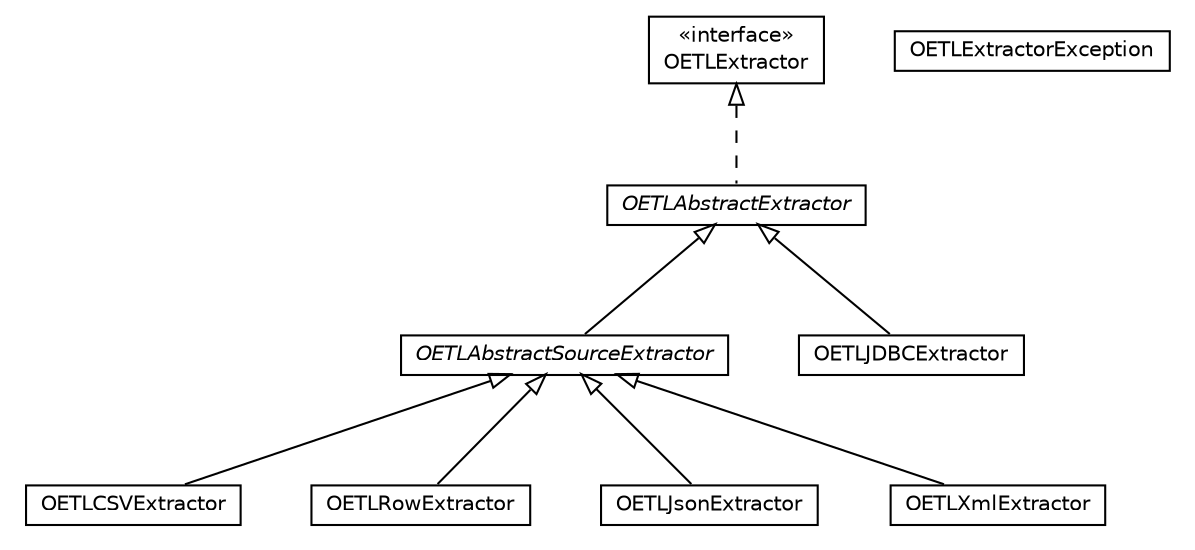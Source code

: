 #!/usr/local/bin/dot
#
# Class diagram 
# Generated by UMLGraph version R5_6-24-gf6e263 (http://www.umlgraph.org/)
#

digraph G {
	edge [fontname="Helvetica",fontsize=10,labelfontname="Helvetica",labelfontsize=10];
	node [fontname="Helvetica",fontsize=10,shape=plaintext];
	nodesep=0.25;
	ranksep=0.5;
	// com.orientechnologies.orient.etl.extractor.OETLAbstractExtractor
	c741394 [label=<<table title="com.orientechnologies.orient.etl.extractor.OETLAbstractExtractor" border="0" cellborder="1" cellspacing="0" cellpadding="2" port="p" href="./OETLAbstractExtractor.html">
		<tr><td><table border="0" cellspacing="0" cellpadding="1">
<tr><td align="center" balign="center"><font face="Helvetica-Oblique"> OETLAbstractExtractor </font></td></tr>
		</table></td></tr>
		</table>>, URL="./OETLAbstractExtractor.html", fontname="Helvetica", fontcolor="black", fontsize=10.0];
	// com.orientechnologies.orient.etl.extractor.OETLCSVExtractor
	c741395 [label=<<table title="com.orientechnologies.orient.etl.extractor.OETLCSVExtractor" border="0" cellborder="1" cellspacing="0" cellpadding="2" port="p" href="./OETLCSVExtractor.html">
		<tr><td><table border="0" cellspacing="0" cellpadding="1">
<tr><td align="center" balign="center"> OETLCSVExtractor </td></tr>
		</table></td></tr>
		</table>>, URL="./OETLCSVExtractor.html", fontname="Helvetica", fontcolor="black", fontsize=10.0];
	// com.orientechnologies.orient.etl.extractor.OETLRowExtractor
	c741396 [label=<<table title="com.orientechnologies.orient.etl.extractor.OETLRowExtractor" border="0" cellborder="1" cellspacing="0" cellpadding="2" port="p" href="./OETLRowExtractor.html">
		<tr><td><table border="0" cellspacing="0" cellpadding="1">
<tr><td align="center" balign="center"> OETLRowExtractor </td></tr>
		</table></td></tr>
		</table>>, URL="./OETLRowExtractor.html", fontname="Helvetica", fontcolor="black", fontsize=10.0];
	// com.orientechnologies.orient.etl.extractor.OETLAbstractSourceExtractor
	c741397 [label=<<table title="com.orientechnologies.orient.etl.extractor.OETLAbstractSourceExtractor" border="0" cellborder="1" cellspacing="0" cellpadding="2" port="p" href="./OETLAbstractSourceExtractor.html">
		<tr><td><table border="0" cellspacing="0" cellpadding="1">
<tr><td align="center" balign="center"><font face="Helvetica-Oblique"> OETLAbstractSourceExtractor </font></td></tr>
		</table></td></tr>
		</table>>, URL="./OETLAbstractSourceExtractor.html", fontname="Helvetica", fontcolor="black", fontsize=10.0];
	// com.orientechnologies.orient.etl.extractor.OETLExtractor
	c741398 [label=<<table title="com.orientechnologies.orient.etl.extractor.OETLExtractor" border="0" cellborder="1" cellspacing="0" cellpadding="2" port="p" href="./OETLExtractor.html">
		<tr><td><table border="0" cellspacing="0" cellpadding="1">
<tr><td align="center" balign="center"> &#171;interface&#187; </td></tr>
<tr><td align="center" balign="center"> OETLExtractor </td></tr>
		</table></td></tr>
		</table>>, URL="./OETLExtractor.html", fontname="Helvetica", fontcolor="black", fontsize=10.0];
	// com.orientechnologies.orient.etl.extractor.OETLJsonExtractor
	c741399 [label=<<table title="com.orientechnologies.orient.etl.extractor.OETLJsonExtractor" border="0" cellborder="1" cellspacing="0" cellpadding="2" port="p" href="./OETLJsonExtractor.html">
		<tr><td><table border="0" cellspacing="0" cellpadding="1">
<tr><td align="center" balign="center"> OETLJsonExtractor </td></tr>
		</table></td></tr>
		</table>>, URL="./OETLJsonExtractor.html", fontname="Helvetica", fontcolor="black", fontsize=10.0];
	// com.orientechnologies.orient.etl.extractor.OETLXmlExtractor
	c741400 [label=<<table title="com.orientechnologies.orient.etl.extractor.OETLXmlExtractor" border="0" cellborder="1" cellspacing="0" cellpadding="2" port="p" href="./OETLXmlExtractor.html">
		<tr><td><table border="0" cellspacing="0" cellpadding="1">
<tr><td align="center" balign="center"> OETLXmlExtractor </td></tr>
		</table></td></tr>
		</table>>, URL="./OETLXmlExtractor.html", fontname="Helvetica", fontcolor="black", fontsize=10.0];
	// com.orientechnologies.orient.etl.extractor.OETLExtractorException
	c741401 [label=<<table title="com.orientechnologies.orient.etl.extractor.OETLExtractorException" border="0" cellborder="1" cellspacing="0" cellpadding="2" port="p" href="./OETLExtractorException.html">
		<tr><td><table border="0" cellspacing="0" cellpadding="1">
<tr><td align="center" balign="center"> OETLExtractorException </td></tr>
		</table></td></tr>
		</table>>, URL="./OETLExtractorException.html", fontname="Helvetica", fontcolor="black", fontsize=10.0];
	// com.orientechnologies.orient.etl.extractor.OETLJDBCExtractor
	c741402 [label=<<table title="com.orientechnologies.orient.etl.extractor.OETLJDBCExtractor" border="0" cellborder="1" cellspacing="0" cellpadding="2" port="p" href="./OETLJDBCExtractor.html">
		<tr><td><table border="0" cellspacing="0" cellpadding="1">
<tr><td align="center" balign="center"> OETLJDBCExtractor </td></tr>
		</table></td></tr>
		</table>>, URL="./OETLJDBCExtractor.html", fontname="Helvetica", fontcolor="black", fontsize=10.0];
	//com.orientechnologies.orient.etl.extractor.OETLAbstractExtractor implements com.orientechnologies.orient.etl.extractor.OETLExtractor
	c741398:p -> c741394:p [dir=back,arrowtail=empty,style=dashed];
	//com.orientechnologies.orient.etl.extractor.OETLCSVExtractor extends com.orientechnologies.orient.etl.extractor.OETLAbstractSourceExtractor
	c741397:p -> c741395:p [dir=back,arrowtail=empty];
	//com.orientechnologies.orient.etl.extractor.OETLRowExtractor extends com.orientechnologies.orient.etl.extractor.OETLAbstractSourceExtractor
	c741397:p -> c741396:p [dir=back,arrowtail=empty];
	//com.orientechnologies.orient.etl.extractor.OETLAbstractSourceExtractor extends com.orientechnologies.orient.etl.extractor.OETLAbstractExtractor
	c741394:p -> c741397:p [dir=back,arrowtail=empty];
	//com.orientechnologies.orient.etl.extractor.OETLJsonExtractor extends com.orientechnologies.orient.etl.extractor.OETLAbstractSourceExtractor
	c741397:p -> c741399:p [dir=back,arrowtail=empty];
	//com.orientechnologies.orient.etl.extractor.OETLXmlExtractor extends com.orientechnologies.orient.etl.extractor.OETLAbstractSourceExtractor
	c741397:p -> c741400:p [dir=back,arrowtail=empty];
	//com.orientechnologies.orient.etl.extractor.OETLJDBCExtractor extends com.orientechnologies.orient.etl.extractor.OETLAbstractExtractor
	c741394:p -> c741402:p [dir=back,arrowtail=empty];
}

